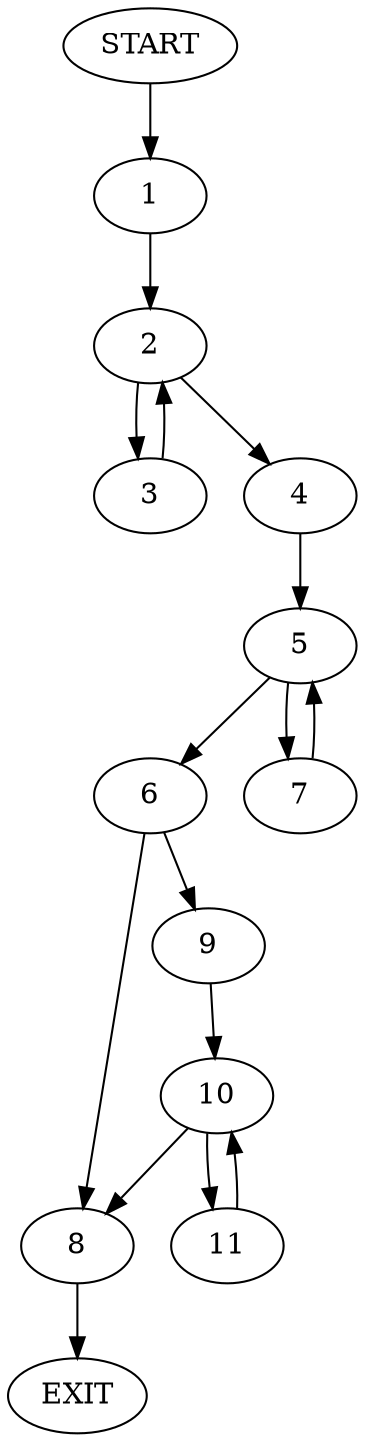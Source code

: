 digraph {
0 [label="START"]
12 [label="EXIT"]
0 -> 1
1 -> 2
2 -> 3
2 -> 4
4 -> 5
3 -> 2
5 -> 6
5 -> 7
6 -> 8
6 -> 9
7 -> 5
9 -> 10
8 -> 12
10 -> 11
10 -> 8
11 -> 10
}
